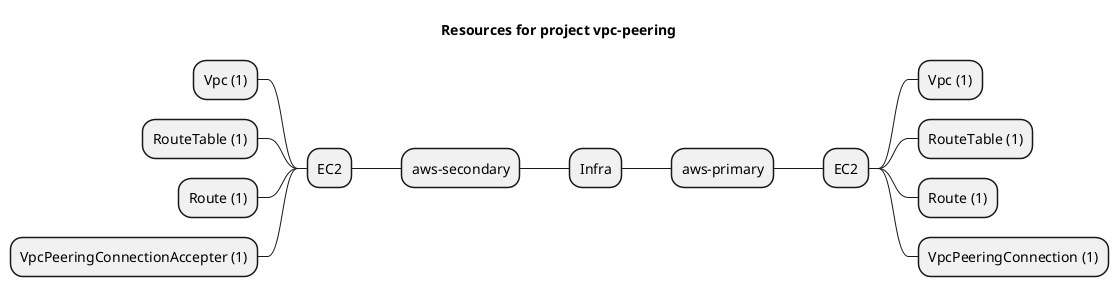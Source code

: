 @startmindmap
title Resources for project vpc-peering
skinparam monochrome true
+ Infra
++ aws-primary
+++ EC2
++++ Vpc (1)
++++ RouteTable (1)
++++ Route (1)
++++ VpcPeeringConnection (1)
-- aws-secondary
--- EC2
---- Vpc (1)
---- RouteTable (1)
---- Route (1)
---- VpcPeeringConnectionAccepter (1)
@endmindmap